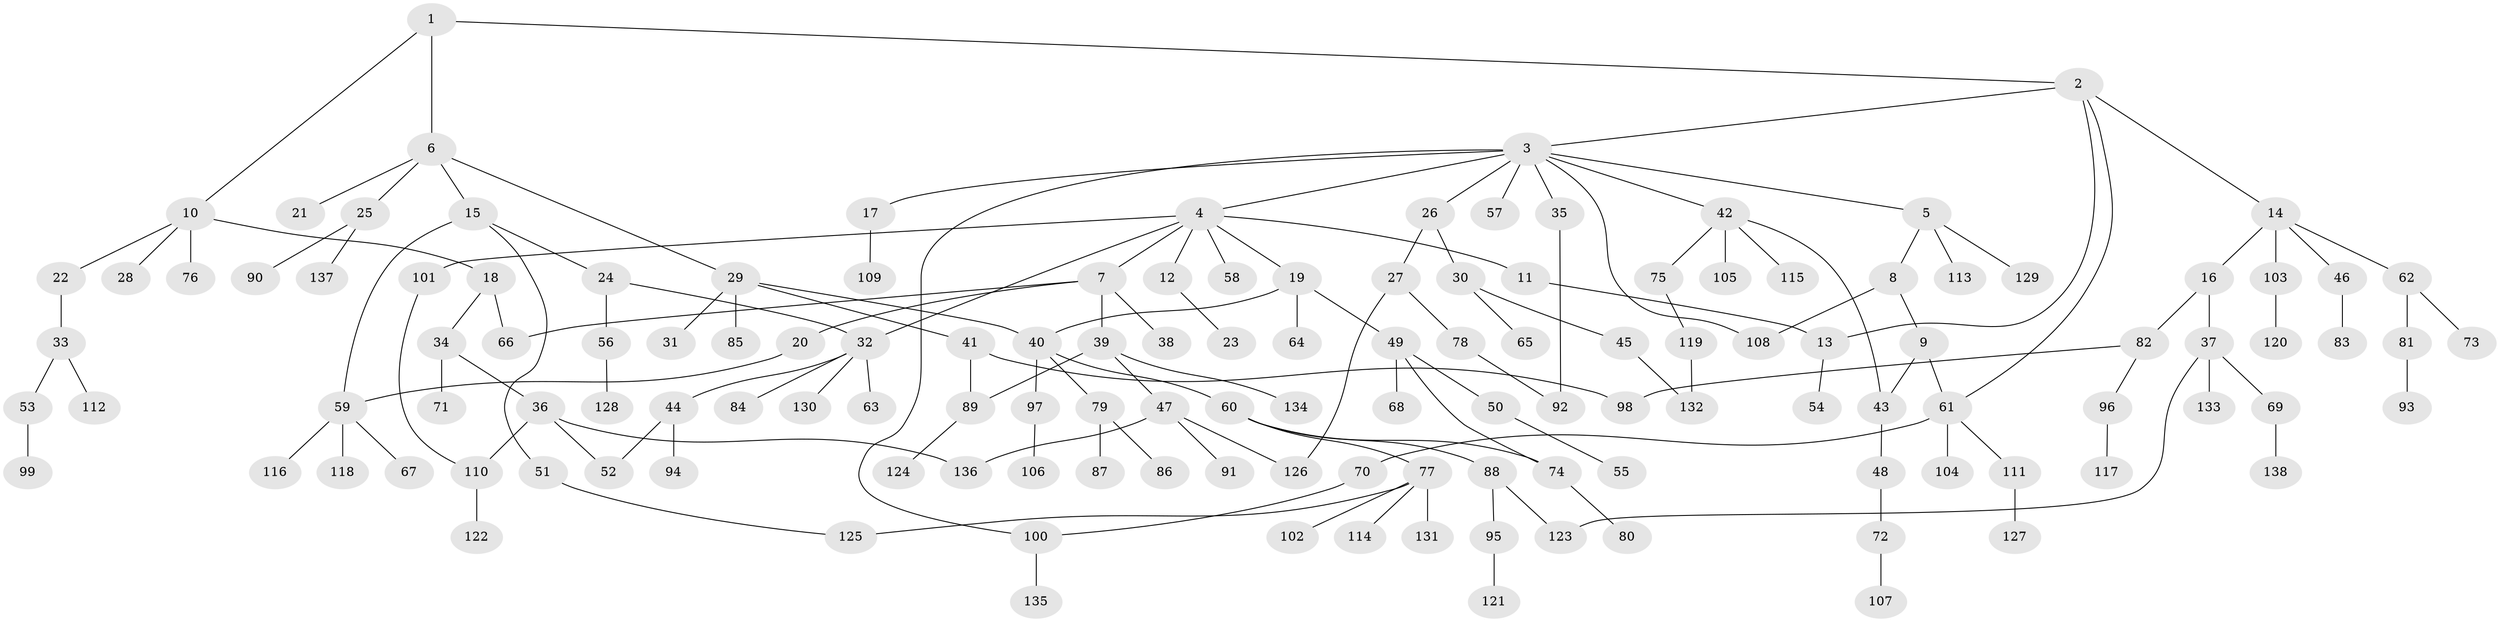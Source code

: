 // coarse degree distribution, {6: 0.030927835051546393, 8: 0.020618556701030927, 10: 0.010309278350515464, 3: 0.1134020618556701, 5: 0.07216494845360824, 2: 0.20618556701030927, 4: 0.07216494845360824, 1: 0.4639175257731959, 7: 0.010309278350515464}
// Generated by graph-tools (version 1.1) at 2025/41/03/06/25 10:41:31]
// undirected, 138 vertices, 157 edges
graph export_dot {
graph [start="1"]
  node [color=gray90,style=filled];
  1;
  2;
  3;
  4;
  5;
  6;
  7;
  8;
  9;
  10;
  11;
  12;
  13;
  14;
  15;
  16;
  17;
  18;
  19;
  20;
  21;
  22;
  23;
  24;
  25;
  26;
  27;
  28;
  29;
  30;
  31;
  32;
  33;
  34;
  35;
  36;
  37;
  38;
  39;
  40;
  41;
  42;
  43;
  44;
  45;
  46;
  47;
  48;
  49;
  50;
  51;
  52;
  53;
  54;
  55;
  56;
  57;
  58;
  59;
  60;
  61;
  62;
  63;
  64;
  65;
  66;
  67;
  68;
  69;
  70;
  71;
  72;
  73;
  74;
  75;
  76;
  77;
  78;
  79;
  80;
  81;
  82;
  83;
  84;
  85;
  86;
  87;
  88;
  89;
  90;
  91;
  92;
  93;
  94;
  95;
  96;
  97;
  98;
  99;
  100;
  101;
  102;
  103;
  104;
  105;
  106;
  107;
  108;
  109;
  110;
  111;
  112;
  113;
  114;
  115;
  116;
  117;
  118;
  119;
  120;
  121;
  122;
  123;
  124;
  125;
  126;
  127;
  128;
  129;
  130;
  131;
  132;
  133;
  134;
  135;
  136;
  137;
  138;
  1 -- 2;
  1 -- 6;
  1 -- 10;
  2 -- 3;
  2 -- 14;
  2 -- 61;
  2 -- 13;
  3 -- 4;
  3 -- 5;
  3 -- 17;
  3 -- 26;
  3 -- 35;
  3 -- 42;
  3 -- 57;
  3 -- 108;
  3 -- 100;
  4 -- 7;
  4 -- 11;
  4 -- 12;
  4 -- 19;
  4 -- 32;
  4 -- 58;
  4 -- 101;
  5 -- 8;
  5 -- 113;
  5 -- 129;
  6 -- 15;
  6 -- 21;
  6 -- 25;
  6 -- 29;
  7 -- 20;
  7 -- 38;
  7 -- 39;
  7 -- 66;
  8 -- 9;
  8 -- 108;
  9 -- 43;
  9 -- 61;
  10 -- 18;
  10 -- 22;
  10 -- 28;
  10 -- 76;
  11 -- 13;
  12 -- 23;
  13 -- 54;
  14 -- 16;
  14 -- 46;
  14 -- 62;
  14 -- 103;
  15 -- 24;
  15 -- 51;
  15 -- 59;
  16 -- 37;
  16 -- 82;
  17 -- 109;
  18 -- 34;
  18 -- 66;
  19 -- 40;
  19 -- 49;
  19 -- 64;
  20 -- 59;
  22 -- 33;
  24 -- 56;
  24 -- 32;
  25 -- 90;
  25 -- 137;
  26 -- 27;
  26 -- 30;
  27 -- 78;
  27 -- 126;
  29 -- 31;
  29 -- 41;
  29 -- 85;
  29 -- 40;
  30 -- 45;
  30 -- 65;
  32 -- 44;
  32 -- 63;
  32 -- 84;
  32 -- 130;
  33 -- 53;
  33 -- 112;
  34 -- 36;
  34 -- 71;
  35 -- 92;
  36 -- 110;
  36 -- 136;
  36 -- 52;
  37 -- 69;
  37 -- 123;
  37 -- 133;
  39 -- 47;
  39 -- 134;
  39 -- 89;
  40 -- 60;
  40 -- 79;
  40 -- 97;
  41 -- 89;
  41 -- 98;
  42 -- 43;
  42 -- 75;
  42 -- 105;
  42 -- 115;
  43 -- 48;
  44 -- 52;
  44 -- 94;
  45 -- 132;
  46 -- 83;
  47 -- 91;
  47 -- 126;
  47 -- 136;
  48 -- 72;
  49 -- 50;
  49 -- 68;
  49 -- 74;
  50 -- 55;
  51 -- 125;
  53 -- 99;
  56 -- 128;
  59 -- 67;
  59 -- 116;
  59 -- 118;
  60 -- 77;
  60 -- 88;
  60 -- 74;
  61 -- 70;
  61 -- 104;
  61 -- 111;
  62 -- 73;
  62 -- 81;
  69 -- 138;
  70 -- 100;
  72 -- 107;
  74 -- 80;
  75 -- 119;
  77 -- 102;
  77 -- 114;
  77 -- 125;
  77 -- 131;
  78 -- 92;
  79 -- 86;
  79 -- 87;
  81 -- 93;
  82 -- 96;
  82 -- 98;
  88 -- 95;
  88 -- 123;
  89 -- 124;
  95 -- 121;
  96 -- 117;
  97 -- 106;
  100 -- 135;
  101 -- 110;
  103 -- 120;
  110 -- 122;
  111 -- 127;
  119 -- 132;
}
